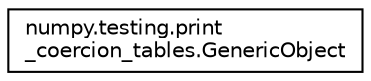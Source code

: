 digraph "Graphical Class Hierarchy"
{
 // LATEX_PDF_SIZE
  edge [fontname="Helvetica",fontsize="10",labelfontname="Helvetica",labelfontsize="10"];
  node [fontname="Helvetica",fontsize="10",shape=record];
  rankdir="LR";
  Node0 [label="numpy.testing.print\l_coercion_tables.GenericObject",height=0.2,width=0.4,color="black", fillcolor="white", style="filled",URL="$classnumpy_1_1testing_1_1print__coercion__tables_1_1GenericObject.html",tooltip=" "];
}
